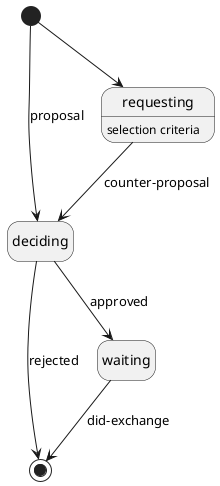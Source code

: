 @startuml
hide empty description
[*] --> deciding : proposal
[*] --> requesting
requesting : selection criteria
requesting --> deciding : counter-proposal
deciding --> [*] : rejected
deciding --> waiting : approved
waiting --> [*] : did-exchange
@enduml
